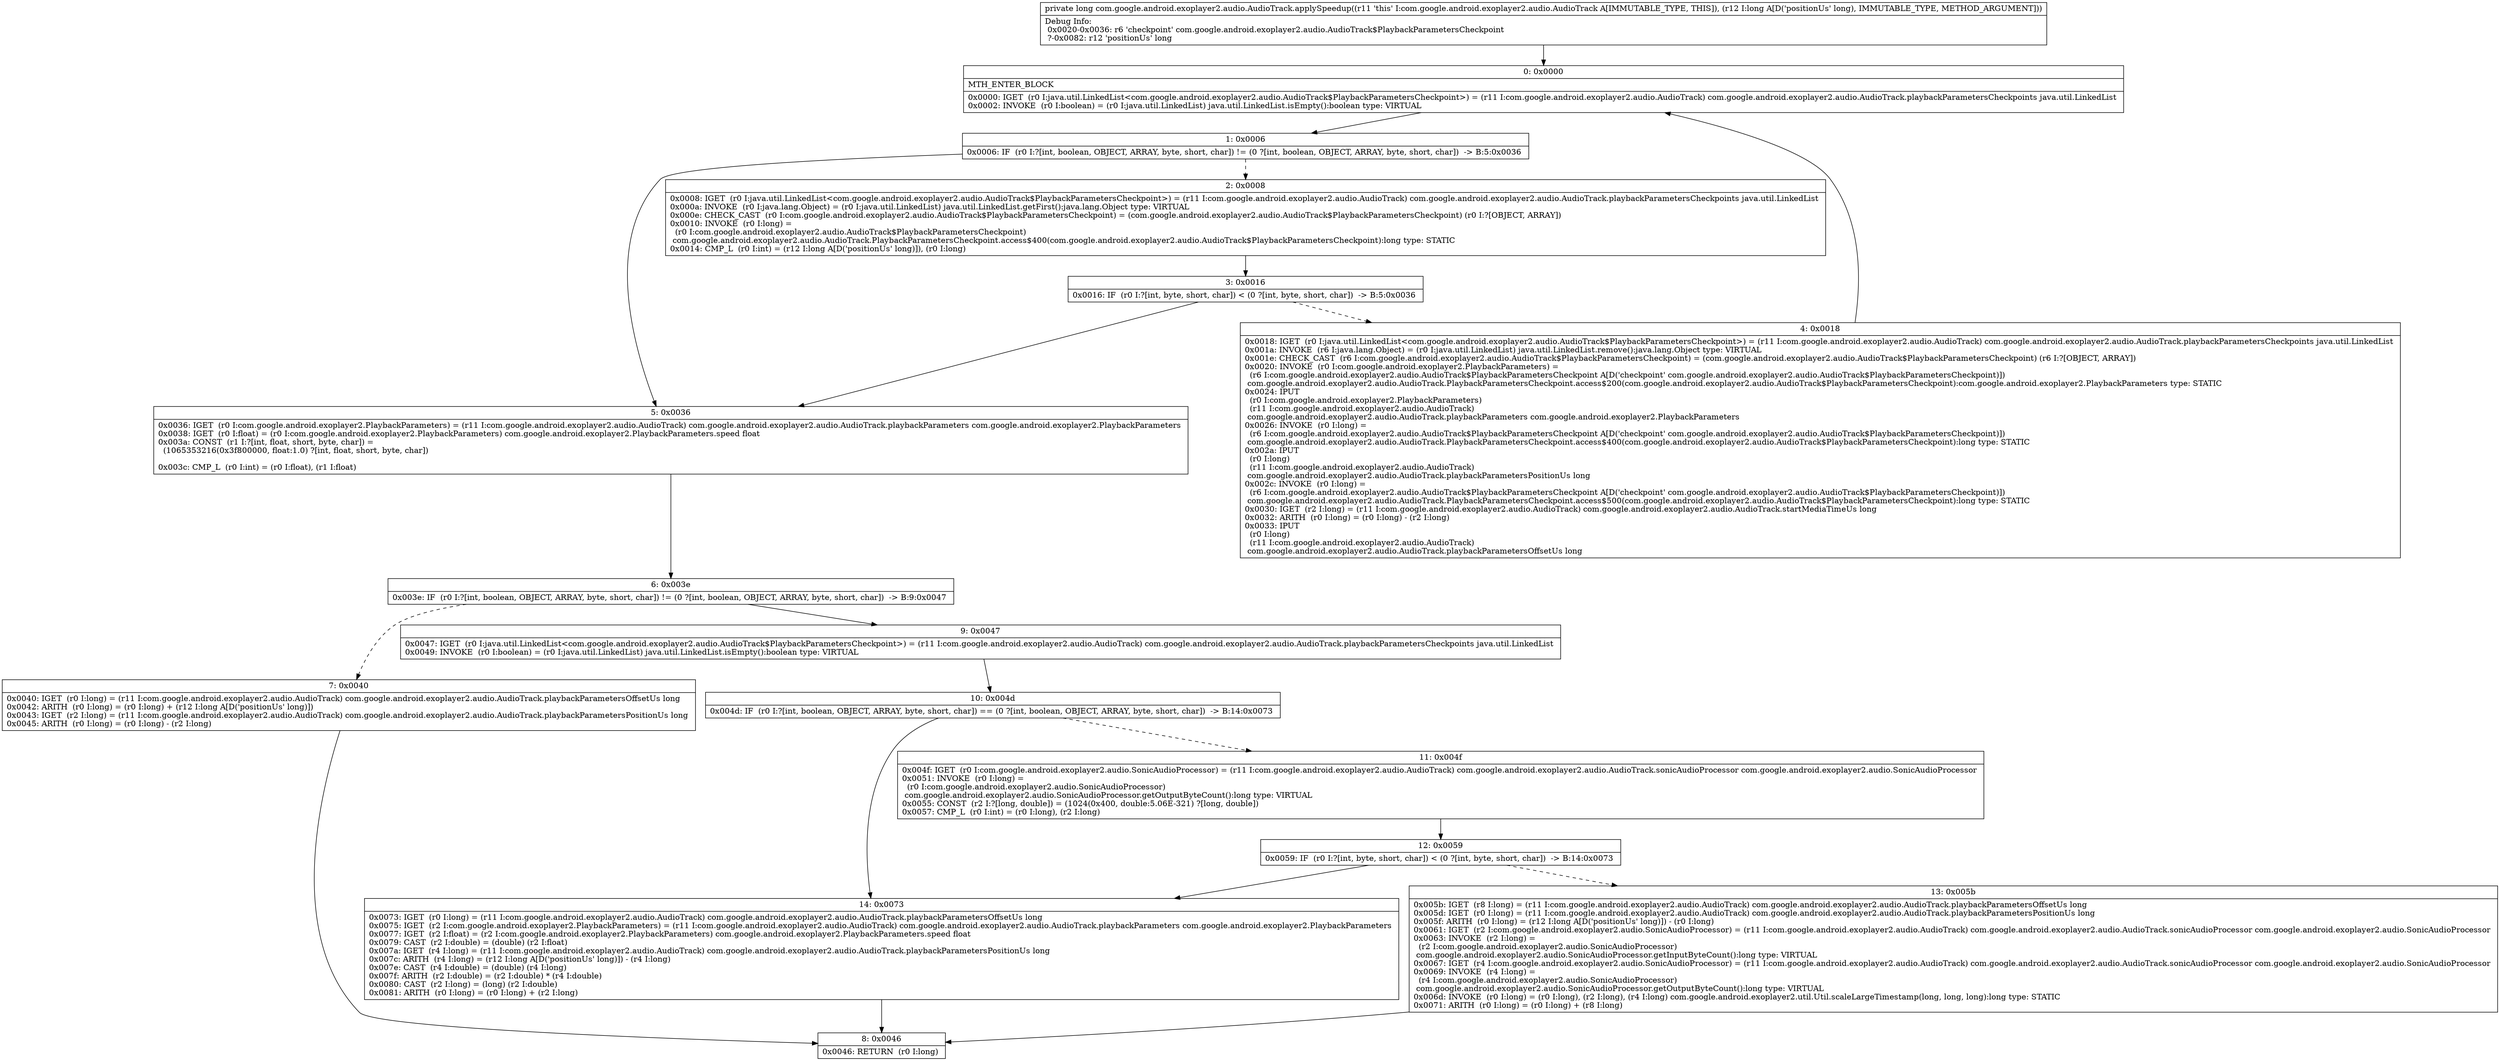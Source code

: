 digraph "CFG forcom.google.android.exoplayer2.audio.AudioTrack.applySpeedup(J)J" {
Node_0 [shape=record,label="{0\:\ 0x0000|MTH_ENTER_BLOCK\l|0x0000: IGET  (r0 I:java.util.LinkedList\<com.google.android.exoplayer2.audio.AudioTrack$PlaybackParametersCheckpoint\>) = (r11 I:com.google.android.exoplayer2.audio.AudioTrack) com.google.android.exoplayer2.audio.AudioTrack.playbackParametersCheckpoints java.util.LinkedList \l0x0002: INVOKE  (r0 I:boolean) = (r0 I:java.util.LinkedList) java.util.LinkedList.isEmpty():boolean type: VIRTUAL \l}"];
Node_1 [shape=record,label="{1\:\ 0x0006|0x0006: IF  (r0 I:?[int, boolean, OBJECT, ARRAY, byte, short, char]) != (0 ?[int, boolean, OBJECT, ARRAY, byte, short, char])  \-\> B:5:0x0036 \l}"];
Node_2 [shape=record,label="{2\:\ 0x0008|0x0008: IGET  (r0 I:java.util.LinkedList\<com.google.android.exoplayer2.audio.AudioTrack$PlaybackParametersCheckpoint\>) = (r11 I:com.google.android.exoplayer2.audio.AudioTrack) com.google.android.exoplayer2.audio.AudioTrack.playbackParametersCheckpoints java.util.LinkedList \l0x000a: INVOKE  (r0 I:java.lang.Object) = (r0 I:java.util.LinkedList) java.util.LinkedList.getFirst():java.lang.Object type: VIRTUAL \l0x000e: CHECK_CAST  (r0 I:com.google.android.exoplayer2.audio.AudioTrack$PlaybackParametersCheckpoint) = (com.google.android.exoplayer2.audio.AudioTrack$PlaybackParametersCheckpoint) (r0 I:?[OBJECT, ARRAY]) \l0x0010: INVOKE  (r0 I:long) = \l  (r0 I:com.google.android.exoplayer2.audio.AudioTrack$PlaybackParametersCheckpoint)\l com.google.android.exoplayer2.audio.AudioTrack.PlaybackParametersCheckpoint.access$400(com.google.android.exoplayer2.audio.AudioTrack$PlaybackParametersCheckpoint):long type: STATIC \l0x0014: CMP_L  (r0 I:int) = (r12 I:long A[D('positionUs' long)]), (r0 I:long) \l}"];
Node_3 [shape=record,label="{3\:\ 0x0016|0x0016: IF  (r0 I:?[int, byte, short, char]) \< (0 ?[int, byte, short, char])  \-\> B:5:0x0036 \l}"];
Node_4 [shape=record,label="{4\:\ 0x0018|0x0018: IGET  (r0 I:java.util.LinkedList\<com.google.android.exoplayer2.audio.AudioTrack$PlaybackParametersCheckpoint\>) = (r11 I:com.google.android.exoplayer2.audio.AudioTrack) com.google.android.exoplayer2.audio.AudioTrack.playbackParametersCheckpoints java.util.LinkedList \l0x001a: INVOKE  (r6 I:java.lang.Object) = (r0 I:java.util.LinkedList) java.util.LinkedList.remove():java.lang.Object type: VIRTUAL \l0x001e: CHECK_CAST  (r6 I:com.google.android.exoplayer2.audio.AudioTrack$PlaybackParametersCheckpoint) = (com.google.android.exoplayer2.audio.AudioTrack$PlaybackParametersCheckpoint) (r6 I:?[OBJECT, ARRAY]) \l0x0020: INVOKE  (r0 I:com.google.android.exoplayer2.PlaybackParameters) = \l  (r6 I:com.google.android.exoplayer2.audio.AudioTrack$PlaybackParametersCheckpoint A[D('checkpoint' com.google.android.exoplayer2.audio.AudioTrack$PlaybackParametersCheckpoint)])\l com.google.android.exoplayer2.audio.AudioTrack.PlaybackParametersCheckpoint.access$200(com.google.android.exoplayer2.audio.AudioTrack$PlaybackParametersCheckpoint):com.google.android.exoplayer2.PlaybackParameters type: STATIC \l0x0024: IPUT  \l  (r0 I:com.google.android.exoplayer2.PlaybackParameters)\l  (r11 I:com.google.android.exoplayer2.audio.AudioTrack)\l com.google.android.exoplayer2.audio.AudioTrack.playbackParameters com.google.android.exoplayer2.PlaybackParameters \l0x0026: INVOKE  (r0 I:long) = \l  (r6 I:com.google.android.exoplayer2.audio.AudioTrack$PlaybackParametersCheckpoint A[D('checkpoint' com.google.android.exoplayer2.audio.AudioTrack$PlaybackParametersCheckpoint)])\l com.google.android.exoplayer2.audio.AudioTrack.PlaybackParametersCheckpoint.access$400(com.google.android.exoplayer2.audio.AudioTrack$PlaybackParametersCheckpoint):long type: STATIC \l0x002a: IPUT  \l  (r0 I:long)\l  (r11 I:com.google.android.exoplayer2.audio.AudioTrack)\l com.google.android.exoplayer2.audio.AudioTrack.playbackParametersPositionUs long \l0x002c: INVOKE  (r0 I:long) = \l  (r6 I:com.google.android.exoplayer2.audio.AudioTrack$PlaybackParametersCheckpoint A[D('checkpoint' com.google.android.exoplayer2.audio.AudioTrack$PlaybackParametersCheckpoint)])\l com.google.android.exoplayer2.audio.AudioTrack.PlaybackParametersCheckpoint.access$500(com.google.android.exoplayer2.audio.AudioTrack$PlaybackParametersCheckpoint):long type: STATIC \l0x0030: IGET  (r2 I:long) = (r11 I:com.google.android.exoplayer2.audio.AudioTrack) com.google.android.exoplayer2.audio.AudioTrack.startMediaTimeUs long \l0x0032: ARITH  (r0 I:long) = (r0 I:long) \- (r2 I:long) \l0x0033: IPUT  \l  (r0 I:long)\l  (r11 I:com.google.android.exoplayer2.audio.AudioTrack)\l com.google.android.exoplayer2.audio.AudioTrack.playbackParametersOffsetUs long \l}"];
Node_5 [shape=record,label="{5\:\ 0x0036|0x0036: IGET  (r0 I:com.google.android.exoplayer2.PlaybackParameters) = (r11 I:com.google.android.exoplayer2.audio.AudioTrack) com.google.android.exoplayer2.audio.AudioTrack.playbackParameters com.google.android.exoplayer2.PlaybackParameters \l0x0038: IGET  (r0 I:float) = (r0 I:com.google.android.exoplayer2.PlaybackParameters) com.google.android.exoplayer2.PlaybackParameters.speed float \l0x003a: CONST  (r1 I:?[int, float, short, byte, char]) = \l  (1065353216(0x3f800000, float:1.0) ?[int, float, short, byte, char])\l \l0x003c: CMP_L  (r0 I:int) = (r0 I:float), (r1 I:float) \l}"];
Node_6 [shape=record,label="{6\:\ 0x003e|0x003e: IF  (r0 I:?[int, boolean, OBJECT, ARRAY, byte, short, char]) != (0 ?[int, boolean, OBJECT, ARRAY, byte, short, char])  \-\> B:9:0x0047 \l}"];
Node_7 [shape=record,label="{7\:\ 0x0040|0x0040: IGET  (r0 I:long) = (r11 I:com.google.android.exoplayer2.audio.AudioTrack) com.google.android.exoplayer2.audio.AudioTrack.playbackParametersOffsetUs long \l0x0042: ARITH  (r0 I:long) = (r0 I:long) + (r12 I:long A[D('positionUs' long)]) \l0x0043: IGET  (r2 I:long) = (r11 I:com.google.android.exoplayer2.audio.AudioTrack) com.google.android.exoplayer2.audio.AudioTrack.playbackParametersPositionUs long \l0x0045: ARITH  (r0 I:long) = (r0 I:long) \- (r2 I:long) \l}"];
Node_8 [shape=record,label="{8\:\ 0x0046|0x0046: RETURN  (r0 I:long) \l}"];
Node_9 [shape=record,label="{9\:\ 0x0047|0x0047: IGET  (r0 I:java.util.LinkedList\<com.google.android.exoplayer2.audio.AudioTrack$PlaybackParametersCheckpoint\>) = (r11 I:com.google.android.exoplayer2.audio.AudioTrack) com.google.android.exoplayer2.audio.AudioTrack.playbackParametersCheckpoints java.util.LinkedList \l0x0049: INVOKE  (r0 I:boolean) = (r0 I:java.util.LinkedList) java.util.LinkedList.isEmpty():boolean type: VIRTUAL \l}"];
Node_10 [shape=record,label="{10\:\ 0x004d|0x004d: IF  (r0 I:?[int, boolean, OBJECT, ARRAY, byte, short, char]) == (0 ?[int, boolean, OBJECT, ARRAY, byte, short, char])  \-\> B:14:0x0073 \l}"];
Node_11 [shape=record,label="{11\:\ 0x004f|0x004f: IGET  (r0 I:com.google.android.exoplayer2.audio.SonicAudioProcessor) = (r11 I:com.google.android.exoplayer2.audio.AudioTrack) com.google.android.exoplayer2.audio.AudioTrack.sonicAudioProcessor com.google.android.exoplayer2.audio.SonicAudioProcessor \l0x0051: INVOKE  (r0 I:long) = \l  (r0 I:com.google.android.exoplayer2.audio.SonicAudioProcessor)\l com.google.android.exoplayer2.audio.SonicAudioProcessor.getOutputByteCount():long type: VIRTUAL \l0x0055: CONST  (r2 I:?[long, double]) = (1024(0x400, double:5.06E\-321) ?[long, double]) \l0x0057: CMP_L  (r0 I:int) = (r0 I:long), (r2 I:long) \l}"];
Node_12 [shape=record,label="{12\:\ 0x0059|0x0059: IF  (r0 I:?[int, byte, short, char]) \< (0 ?[int, byte, short, char])  \-\> B:14:0x0073 \l}"];
Node_13 [shape=record,label="{13\:\ 0x005b|0x005b: IGET  (r8 I:long) = (r11 I:com.google.android.exoplayer2.audio.AudioTrack) com.google.android.exoplayer2.audio.AudioTrack.playbackParametersOffsetUs long \l0x005d: IGET  (r0 I:long) = (r11 I:com.google.android.exoplayer2.audio.AudioTrack) com.google.android.exoplayer2.audio.AudioTrack.playbackParametersPositionUs long \l0x005f: ARITH  (r0 I:long) = (r12 I:long A[D('positionUs' long)]) \- (r0 I:long) \l0x0061: IGET  (r2 I:com.google.android.exoplayer2.audio.SonicAudioProcessor) = (r11 I:com.google.android.exoplayer2.audio.AudioTrack) com.google.android.exoplayer2.audio.AudioTrack.sonicAudioProcessor com.google.android.exoplayer2.audio.SonicAudioProcessor \l0x0063: INVOKE  (r2 I:long) = \l  (r2 I:com.google.android.exoplayer2.audio.SonicAudioProcessor)\l com.google.android.exoplayer2.audio.SonicAudioProcessor.getInputByteCount():long type: VIRTUAL \l0x0067: IGET  (r4 I:com.google.android.exoplayer2.audio.SonicAudioProcessor) = (r11 I:com.google.android.exoplayer2.audio.AudioTrack) com.google.android.exoplayer2.audio.AudioTrack.sonicAudioProcessor com.google.android.exoplayer2.audio.SonicAudioProcessor \l0x0069: INVOKE  (r4 I:long) = \l  (r4 I:com.google.android.exoplayer2.audio.SonicAudioProcessor)\l com.google.android.exoplayer2.audio.SonicAudioProcessor.getOutputByteCount():long type: VIRTUAL \l0x006d: INVOKE  (r0 I:long) = (r0 I:long), (r2 I:long), (r4 I:long) com.google.android.exoplayer2.util.Util.scaleLargeTimestamp(long, long, long):long type: STATIC \l0x0071: ARITH  (r0 I:long) = (r0 I:long) + (r8 I:long) \l}"];
Node_14 [shape=record,label="{14\:\ 0x0073|0x0073: IGET  (r0 I:long) = (r11 I:com.google.android.exoplayer2.audio.AudioTrack) com.google.android.exoplayer2.audio.AudioTrack.playbackParametersOffsetUs long \l0x0075: IGET  (r2 I:com.google.android.exoplayer2.PlaybackParameters) = (r11 I:com.google.android.exoplayer2.audio.AudioTrack) com.google.android.exoplayer2.audio.AudioTrack.playbackParameters com.google.android.exoplayer2.PlaybackParameters \l0x0077: IGET  (r2 I:float) = (r2 I:com.google.android.exoplayer2.PlaybackParameters) com.google.android.exoplayer2.PlaybackParameters.speed float \l0x0079: CAST  (r2 I:double) = (double) (r2 I:float) \l0x007a: IGET  (r4 I:long) = (r11 I:com.google.android.exoplayer2.audio.AudioTrack) com.google.android.exoplayer2.audio.AudioTrack.playbackParametersPositionUs long \l0x007c: ARITH  (r4 I:long) = (r12 I:long A[D('positionUs' long)]) \- (r4 I:long) \l0x007e: CAST  (r4 I:double) = (double) (r4 I:long) \l0x007f: ARITH  (r2 I:double) = (r2 I:double) * (r4 I:double) \l0x0080: CAST  (r2 I:long) = (long) (r2 I:double) \l0x0081: ARITH  (r0 I:long) = (r0 I:long) + (r2 I:long) \l}"];
MethodNode[shape=record,label="{private long com.google.android.exoplayer2.audio.AudioTrack.applySpeedup((r11 'this' I:com.google.android.exoplayer2.audio.AudioTrack A[IMMUTABLE_TYPE, THIS]), (r12 I:long A[D('positionUs' long), IMMUTABLE_TYPE, METHOD_ARGUMENT]))  | Debug Info:\l  0x0020\-0x0036: r6 'checkpoint' com.google.android.exoplayer2.audio.AudioTrack$PlaybackParametersCheckpoint\l  ?\-0x0082: r12 'positionUs' long\l}"];
MethodNode -> Node_0;
Node_0 -> Node_1;
Node_1 -> Node_2[style=dashed];
Node_1 -> Node_5;
Node_2 -> Node_3;
Node_3 -> Node_4[style=dashed];
Node_3 -> Node_5;
Node_4 -> Node_0;
Node_5 -> Node_6;
Node_6 -> Node_7[style=dashed];
Node_6 -> Node_9;
Node_7 -> Node_8;
Node_9 -> Node_10;
Node_10 -> Node_11[style=dashed];
Node_10 -> Node_14;
Node_11 -> Node_12;
Node_12 -> Node_13[style=dashed];
Node_12 -> Node_14;
Node_13 -> Node_8;
Node_14 -> Node_8;
}

